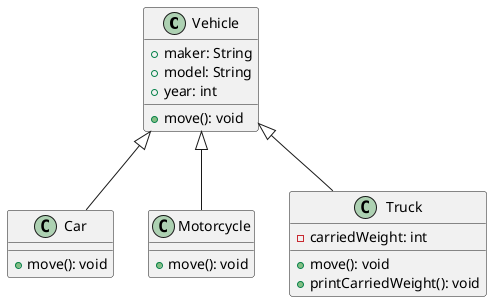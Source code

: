 @startuml

class Vehicle {
+maker: String
+model: String
+year: int
+move(): void
}

class Car extends Vehicle {
+move(): void
}

class Motorcycle extends Vehicle {
+move(): void
}

class Truck extends Vehicle {
-carriedWeight: int
+move(): void
+printCarriedWeight(): void
}

@enduml